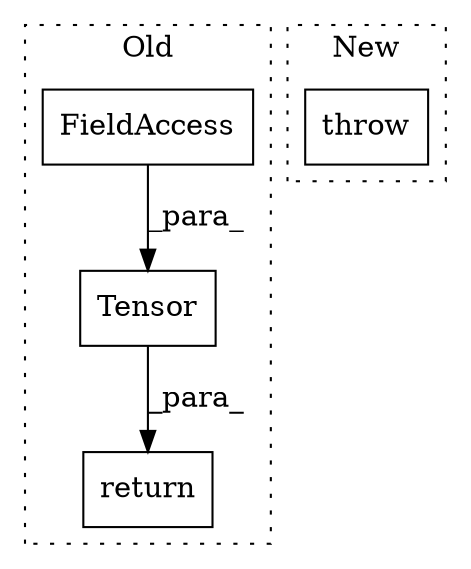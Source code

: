 digraph G {
subgraph cluster0 {
1 [label="Tensor" a="32" s="3095,3111" l="7,1" shape="box"];
3 [label="FieldAccess" a="22" s="3102" l="9" shape="box"];
4 [label="return" a="41" s="3349" l="7" shape="box"];
label = "Old";
style="dotted";
}
subgraph cluster1 {
2 [label="throw" a="53" s="1776" l="6" shape="box"];
label = "New";
style="dotted";
}
1 -> 4 [label="_para_"];
3 -> 1 [label="_para_"];
}